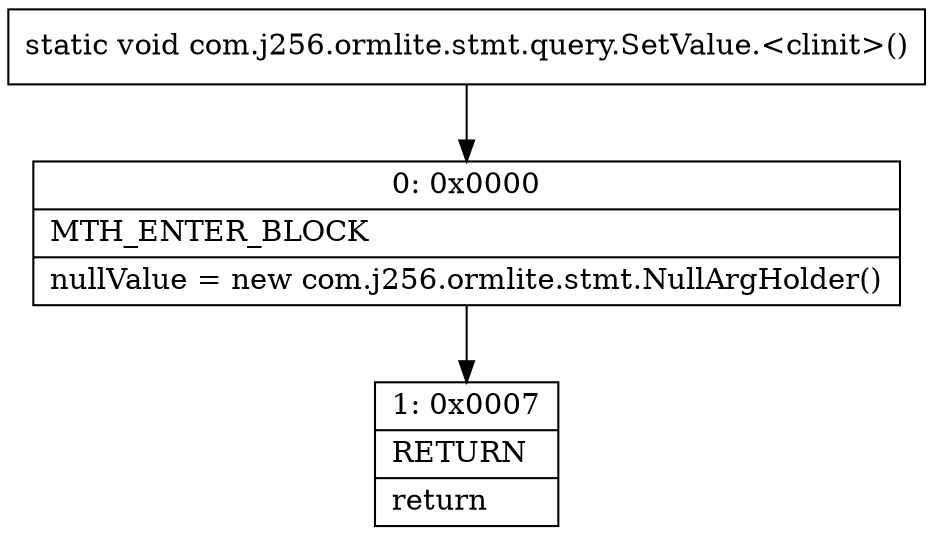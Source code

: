 digraph "CFG forcom.j256.ormlite.stmt.query.SetValue.\<clinit\>()V" {
Node_0 [shape=record,label="{0\:\ 0x0000|MTH_ENTER_BLOCK\l|nullValue = new com.j256.ormlite.stmt.NullArgHolder()\l}"];
Node_1 [shape=record,label="{1\:\ 0x0007|RETURN\l|return\l}"];
MethodNode[shape=record,label="{static void com.j256.ormlite.stmt.query.SetValue.\<clinit\>() }"];
MethodNode -> Node_0;
Node_0 -> Node_1;
}


